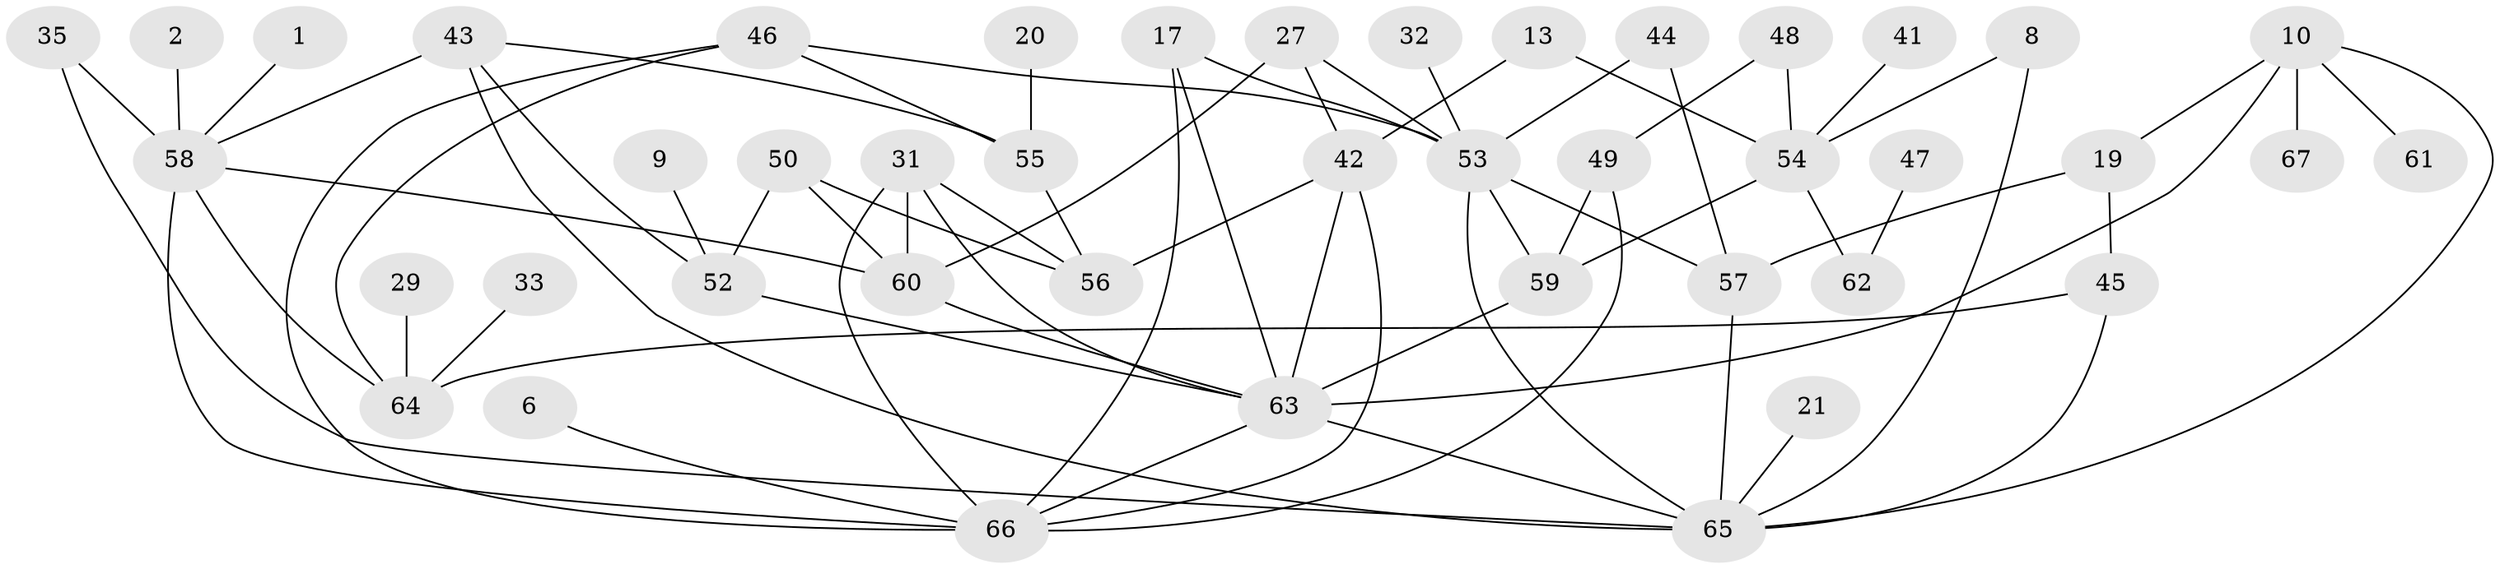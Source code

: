 // original degree distribution, {4: 0.11764705882352941, 3: 0.13970588235294118, 1: 0.2647058823529412, 2: 0.2647058823529412, 5: 0.029411764705882353, 0: 0.14705882352941177, 7: 0.007352941176470588, 6: 0.022058823529411766, 8: 0.007352941176470588}
// Generated by graph-tools (version 1.1) at 2025/25/03/09/25 03:25:13]
// undirected, 43 vertices, 71 edges
graph export_dot {
graph [start="1"]
  node [color=gray90,style=filled];
  1;
  2;
  6;
  8;
  9;
  10;
  13;
  17;
  19;
  20;
  21;
  27;
  29;
  31;
  32;
  33;
  35;
  41;
  42;
  43;
  44;
  45;
  46;
  47;
  48;
  49;
  50;
  52;
  53;
  54;
  55;
  56;
  57;
  58;
  59;
  60;
  61;
  62;
  63;
  64;
  65;
  66;
  67;
  1 -- 58 [weight=1.0];
  2 -- 58 [weight=1.0];
  6 -- 66 [weight=1.0];
  8 -- 54 [weight=1.0];
  8 -- 65 [weight=1.0];
  9 -- 52 [weight=1.0];
  10 -- 19 [weight=1.0];
  10 -- 61 [weight=1.0];
  10 -- 63 [weight=1.0];
  10 -- 65 [weight=1.0];
  10 -- 67 [weight=1.0];
  13 -- 42 [weight=1.0];
  13 -- 54 [weight=1.0];
  17 -- 53 [weight=1.0];
  17 -- 63 [weight=1.0];
  17 -- 66 [weight=1.0];
  19 -- 45 [weight=1.0];
  19 -- 57 [weight=1.0];
  20 -- 55 [weight=1.0];
  21 -- 65 [weight=1.0];
  27 -- 42 [weight=1.0];
  27 -- 53 [weight=1.0];
  27 -- 60 [weight=1.0];
  29 -- 64 [weight=1.0];
  31 -- 56 [weight=1.0];
  31 -- 60 [weight=1.0];
  31 -- 63 [weight=1.0];
  31 -- 66 [weight=1.0];
  32 -- 53 [weight=1.0];
  33 -- 64 [weight=2.0];
  35 -- 58 [weight=1.0];
  35 -- 65 [weight=1.0];
  41 -- 54 [weight=1.0];
  42 -- 56 [weight=1.0];
  42 -- 63 [weight=1.0];
  42 -- 66 [weight=1.0];
  43 -- 52 [weight=1.0];
  43 -- 55 [weight=1.0];
  43 -- 58 [weight=1.0];
  43 -- 65 [weight=1.0];
  44 -- 53 [weight=1.0];
  44 -- 57 [weight=1.0];
  45 -- 64 [weight=1.0];
  45 -- 65 [weight=1.0];
  46 -- 53 [weight=1.0];
  46 -- 55 [weight=1.0];
  46 -- 64 [weight=1.0];
  46 -- 66 [weight=1.0];
  47 -- 62 [weight=1.0];
  48 -- 49 [weight=1.0];
  48 -- 54 [weight=1.0];
  49 -- 59 [weight=1.0];
  49 -- 66 [weight=1.0];
  50 -- 52 [weight=1.0];
  50 -- 56 [weight=1.0];
  50 -- 60 [weight=1.0];
  52 -- 63 [weight=1.0];
  53 -- 57 [weight=1.0];
  53 -- 59 [weight=1.0];
  53 -- 65 [weight=1.0];
  54 -- 59 [weight=1.0];
  54 -- 62 [weight=1.0];
  55 -- 56 [weight=2.0];
  57 -- 65 [weight=1.0];
  58 -- 60 [weight=1.0];
  58 -- 64 [weight=1.0];
  58 -- 66 [weight=1.0];
  59 -- 63 [weight=1.0];
  60 -- 63 [weight=1.0];
  63 -- 65 [weight=1.0];
  63 -- 66 [weight=1.0];
}
